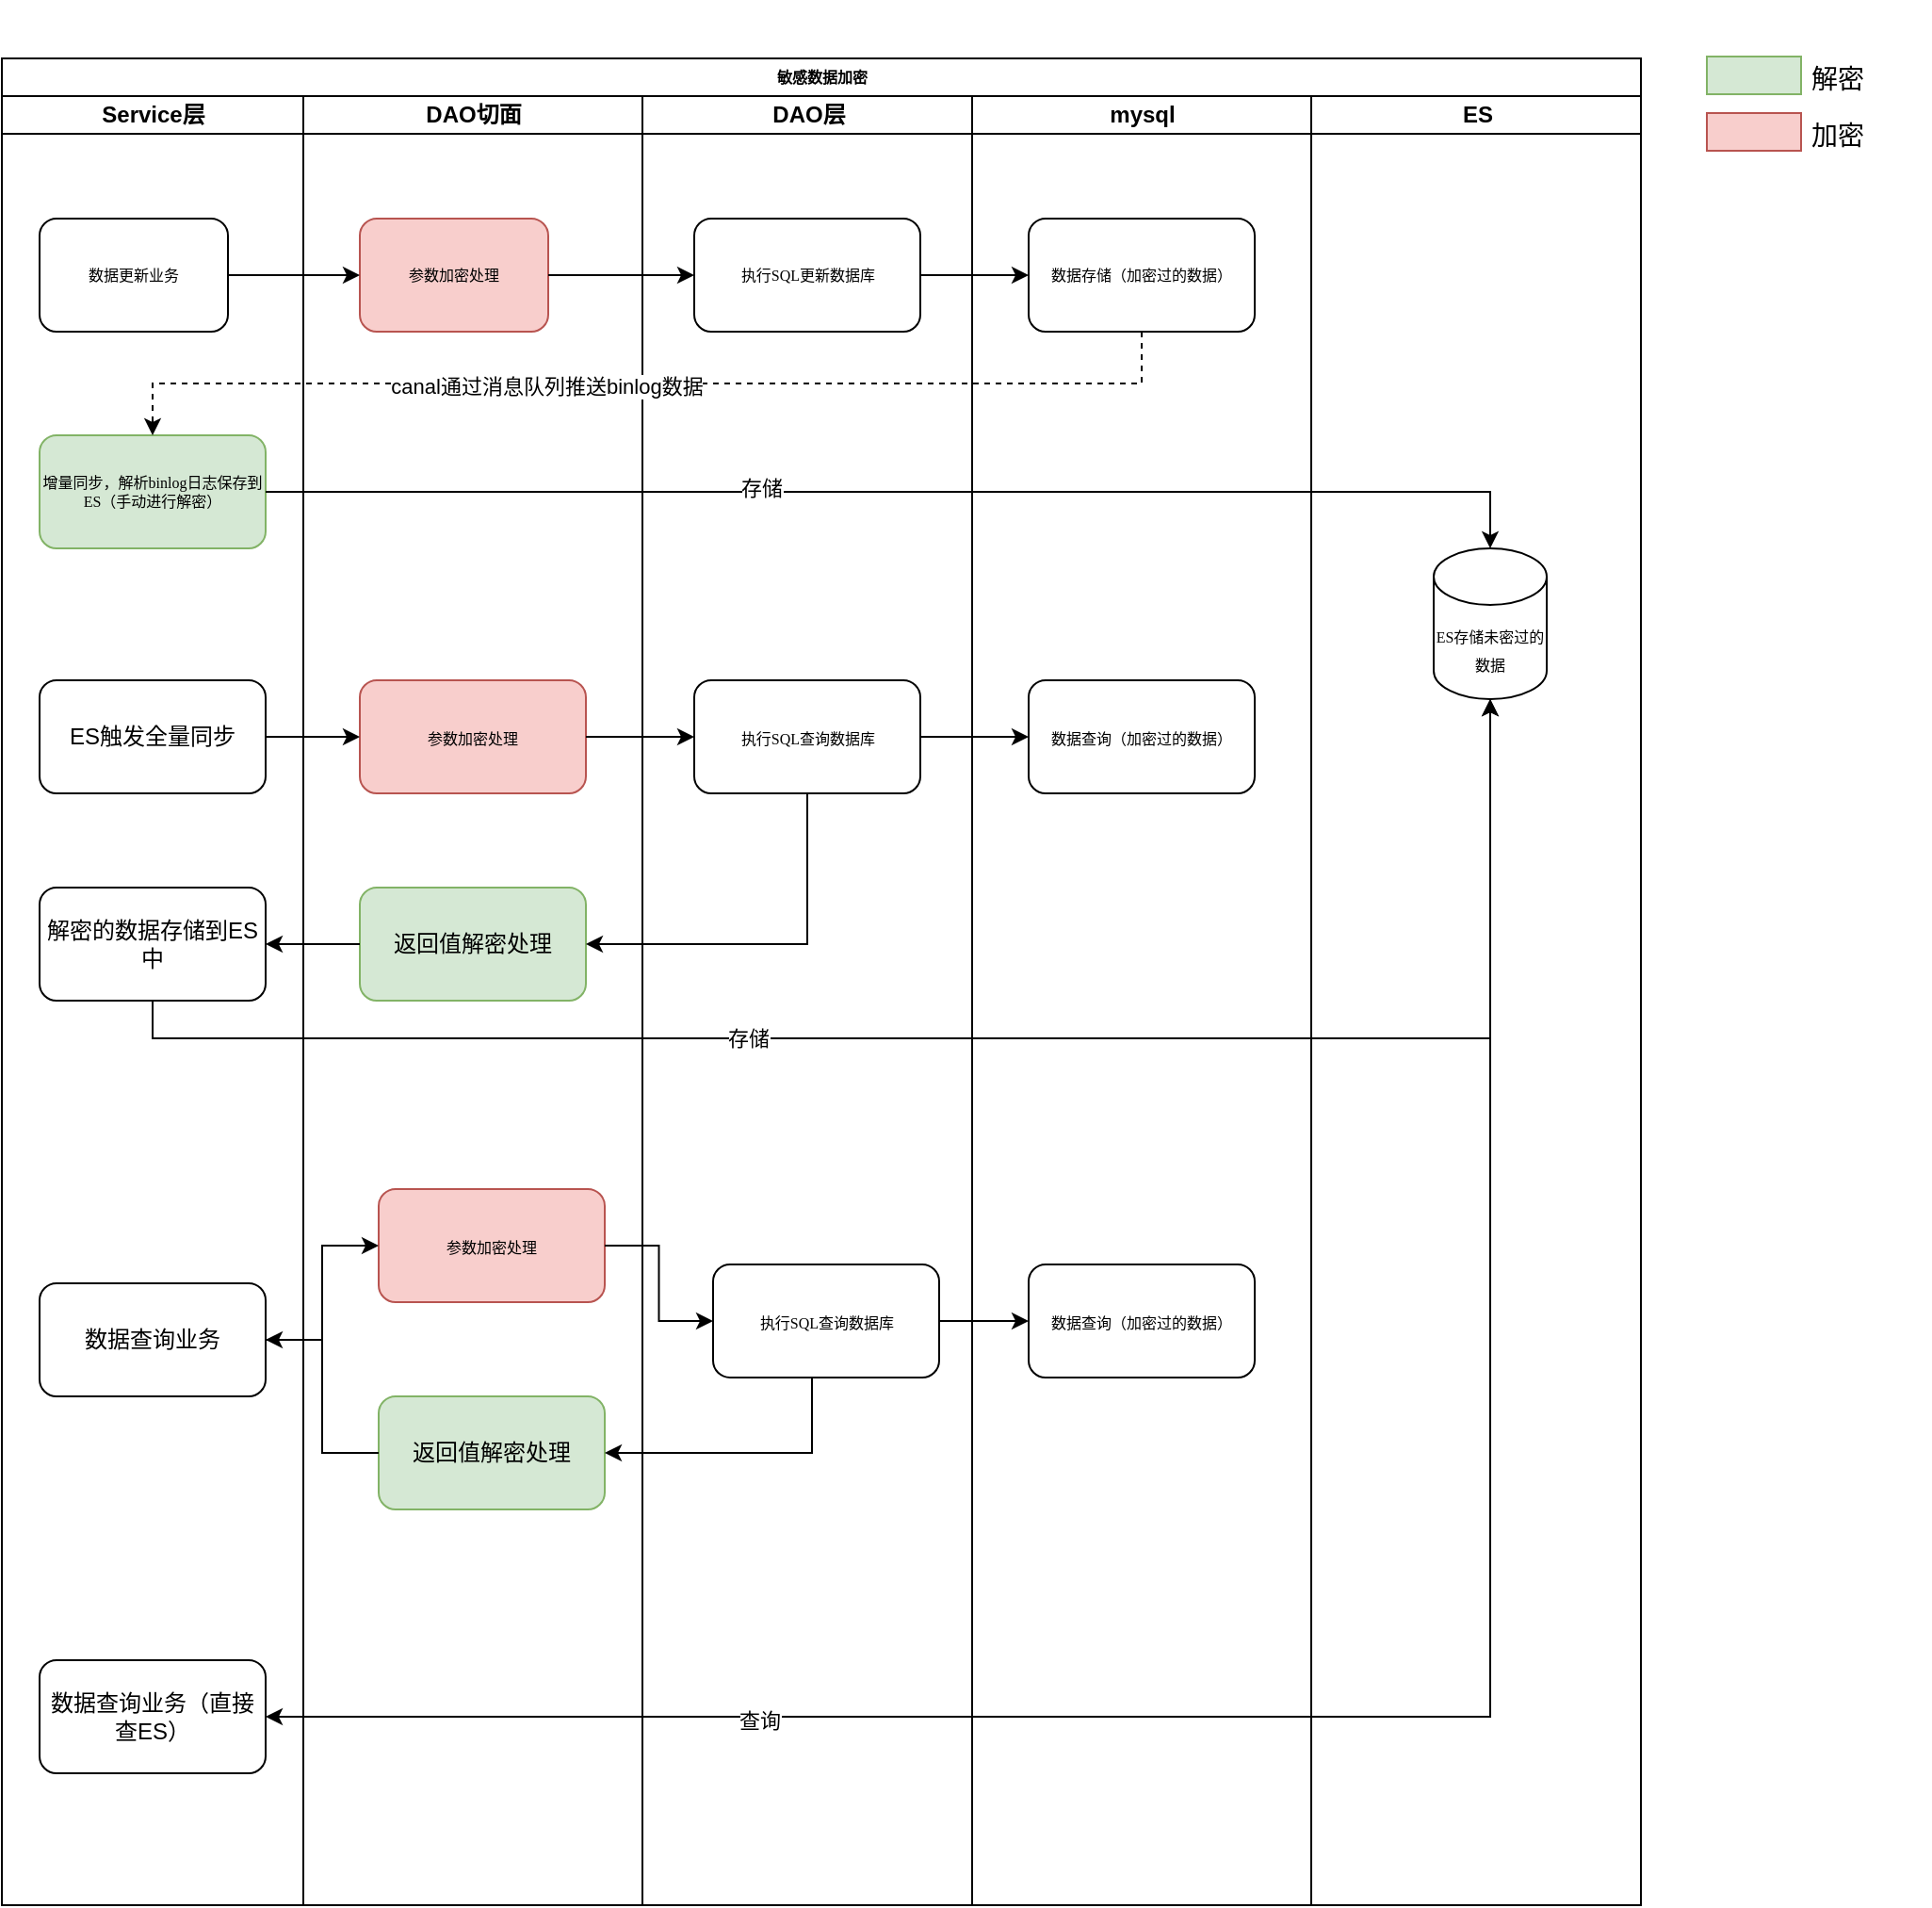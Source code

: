 <mxfile version="20.6.0" type="github">
  <diagram name="Page-1" id="74e2e168-ea6b-b213-b513-2b3c1d86103e">
    <mxGraphModel dx="1221" dy="644" grid="1" gridSize="10" guides="1" tooltips="1" connect="1" arrows="1" fold="1" page="1" pageScale="1" pageWidth="1100" pageHeight="850" background="none" math="0" shadow="0">
      <root>
        <mxCell id="0" />
        <mxCell id="1" parent="0" />
        <mxCell id="77e6c97f196da883-1" value="敏感数据加密" style="swimlane;html=1;childLayout=stackLayout;startSize=20;rounded=0;shadow=0;labelBackgroundColor=none;strokeWidth=1;fontFamily=Verdana;fontSize=8;align=center;" parent="1" vertex="1">
          <mxGeometry x="70" y="50" width="870" height="980" as="geometry" />
        </mxCell>
        <mxCell id="77e6c97f196da883-2" value="Service层" style="swimlane;html=1;startSize=20;" parent="77e6c97f196da883-1" vertex="1">
          <mxGeometry y="20" width="160" height="960" as="geometry" />
        </mxCell>
        <mxCell id="77e6c97f196da883-8" value="数据更新业务" style="rounded=1;whiteSpace=wrap;html=1;shadow=0;labelBackgroundColor=none;strokeWidth=1;fontFamily=Verdana;fontSize=8;align=center;" parent="77e6c97f196da883-2" vertex="1">
          <mxGeometry x="20" y="65" width="100" height="60" as="geometry" />
        </mxCell>
        <mxCell id="q5Ay1Tcb2wUj2FqeWjsy-25" value="数据查询业务" style="rounded=1;whiteSpace=wrap;html=1;" vertex="1" parent="77e6c97f196da883-2">
          <mxGeometry x="20" y="630" width="120" height="60" as="geometry" />
        </mxCell>
        <mxCell id="q5Ay1Tcb2wUj2FqeWjsy-42" value="ES触发全量同步" style="rounded=1;whiteSpace=wrap;html=1;" vertex="1" parent="77e6c97f196da883-2">
          <mxGeometry x="20" y="310" width="120" height="60" as="geometry" />
        </mxCell>
        <mxCell id="q5Ay1Tcb2wUj2FqeWjsy-49" value="解密的数据存储到ES中" style="whiteSpace=wrap;html=1;rounded=1;" vertex="1" parent="77e6c97f196da883-2">
          <mxGeometry x="20" y="420" width="120" height="60" as="geometry" />
        </mxCell>
        <mxCell id="q5Ay1Tcb2wUj2FqeWjsy-9" value="增量同步，解析binlog日志保存到ES（手动进行解密）" style="rounded=1;whiteSpace=wrap;html=1;fontSize=8;fontFamily=Verdana;shadow=0;labelBackgroundColor=none;strokeWidth=1;fillColor=#d5e8d4;strokeColor=#82b366;" vertex="1" parent="77e6c97f196da883-2">
          <mxGeometry x="20" y="180" width="120" height="60" as="geometry" />
        </mxCell>
        <mxCell id="q5Ay1Tcb2wUj2FqeWjsy-61" value="数据查询业务（直接查ES）" style="rounded=1;whiteSpace=wrap;html=1;" vertex="1" parent="77e6c97f196da883-2">
          <mxGeometry x="20" y="830" width="120" height="60" as="geometry" />
        </mxCell>
        <mxCell id="77e6c97f196da883-3" value="DAO切面" style="swimlane;html=1;startSize=20;" parent="77e6c97f196da883-1" vertex="1">
          <mxGeometry x="160" y="20" width="180" height="960" as="geometry" />
        </mxCell>
        <mxCell id="77e6c97f196da883-11" value="参数加密处理" style="rounded=1;whiteSpace=wrap;html=1;shadow=0;labelBackgroundColor=none;strokeWidth=1;fontFamily=Verdana;fontSize=8;align=center;fillColor=#f8cecc;strokeColor=#b85450;" parent="77e6c97f196da883-3" vertex="1">
          <mxGeometry x="30" y="65" width="100" height="60" as="geometry" />
        </mxCell>
        <mxCell id="q5Ay1Tcb2wUj2FqeWjsy-26" value="&lt;span style=&quot;font-family: Verdana; font-size: 8px;&quot;&gt;参数加密处理&lt;/span&gt;" style="whiteSpace=wrap;html=1;rounded=1;fillColor=#f8cecc;strokeColor=#b85450;" vertex="1" parent="77e6c97f196da883-3">
          <mxGeometry x="40" y="580" width="120" height="60" as="geometry" />
        </mxCell>
        <mxCell id="q5Ay1Tcb2wUj2FqeWjsy-30" value="返回值解密处理" style="whiteSpace=wrap;html=1;rounded=1;fillColor=#d5e8d4;strokeColor=#82b366;" vertex="1" parent="77e6c97f196da883-3">
          <mxGeometry x="40" y="690" width="120" height="60" as="geometry" />
        </mxCell>
        <mxCell id="q5Ay1Tcb2wUj2FqeWjsy-43" value="&lt;span style=&quot;font-family: Verdana; font-size: 8px;&quot;&gt;参数加密处理&lt;/span&gt;" style="whiteSpace=wrap;html=1;rounded=1;fillColor=#f8cecc;strokeColor=#b85450;" vertex="1" parent="77e6c97f196da883-3">
          <mxGeometry x="30" y="310" width="120" height="60" as="geometry" />
        </mxCell>
        <mxCell id="q5Ay1Tcb2wUj2FqeWjsy-47" value="返回值解密处理" style="whiteSpace=wrap;html=1;rounded=1;fillColor=#d5e8d4;strokeColor=#82b366;" vertex="1" parent="77e6c97f196da883-3">
          <mxGeometry x="30" y="420" width="120" height="60" as="geometry" />
        </mxCell>
        <mxCell id="q5Ay1Tcb2wUj2FqeWjsy-44" value="" style="edgeStyle=orthogonalEdgeStyle;rounded=0;orthogonalLoop=1;jettySize=auto;html=1;" edge="1" parent="77e6c97f196da883-1" source="q5Ay1Tcb2wUj2FqeWjsy-42" target="q5Ay1Tcb2wUj2FqeWjsy-43">
          <mxGeometry relative="1" as="geometry" />
        </mxCell>
        <mxCell id="q5Ay1Tcb2wUj2FqeWjsy-46" value="" style="edgeStyle=orthogonalEdgeStyle;rounded=0;orthogonalLoop=1;jettySize=auto;html=1;" edge="1" parent="77e6c97f196da883-1" source="q5Ay1Tcb2wUj2FqeWjsy-43" target="q5Ay1Tcb2wUj2FqeWjsy-45">
          <mxGeometry relative="1" as="geometry" />
        </mxCell>
        <mxCell id="q5Ay1Tcb2wUj2FqeWjsy-48" value="" style="edgeStyle=orthogonalEdgeStyle;rounded=0;orthogonalLoop=1;jettySize=auto;html=1;" edge="1" parent="77e6c97f196da883-1" source="q5Ay1Tcb2wUj2FqeWjsy-45" target="q5Ay1Tcb2wUj2FqeWjsy-47">
          <mxGeometry relative="1" as="geometry">
            <Array as="points">
              <mxPoint x="428" y="470" />
            </Array>
          </mxGeometry>
        </mxCell>
        <mxCell id="q5Ay1Tcb2wUj2FqeWjsy-50" value="" style="edgeStyle=orthogonalEdgeStyle;rounded=0;orthogonalLoop=1;jettySize=auto;html=1;" edge="1" parent="77e6c97f196da883-1" source="q5Ay1Tcb2wUj2FqeWjsy-47" target="q5Ay1Tcb2wUj2FqeWjsy-49">
          <mxGeometry relative="1" as="geometry" />
        </mxCell>
        <mxCell id="77e6c97f196da883-4" value="DAO层" style="swimlane;html=1;startSize=20;" parent="77e6c97f196da883-1" vertex="1">
          <mxGeometry x="340" y="20" width="175" height="960" as="geometry" />
        </mxCell>
        <mxCell id="q5Ay1Tcb2wUj2FqeWjsy-5" value="执行SQL更新数据库" style="rounded=1;whiteSpace=wrap;html=1;fontSize=8;fontFamily=Verdana;shadow=0;labelBackgroundColor=none;strokeWidth=1;" vertex="1" parent="77e6c97f196da883-4">
          <mxGeometry x="27.5" y="65" width="120" height="60" as="geometry" />
        </mxCell>
        <mxCell id="q5Ay1Tcb2wUj2FqeWjsy-28" value="&lt;span style=&quot;font-family: Verdana; font-size: 8px;&quot;&gt;执行SQL查询数据库&lt;/span&gt;" style="whiteSpace=wrap;html=1;rounded=1;" vertex="1" parent="77e6c97f196da883-4">
          <mxGeometry x="37.5" y="620" width="120" height="60" as="geometry" />
        </mxCell>
        <mxCell id="q5Ay1Tcb2wUj2FqeWjsy-45" value="&lt;span style=&quot;font-family: Verdana; font-size: 8px;&quot;&gt;执行SQL查询数据库&lt;/span&gt;" style="whiteSpace=wrap;html=1;rounded=1;" vertex="1" parent="77e6c97f196da883-4">
          <mxGeometry x="27.5" y="310" width="120" height="60" as="geometry" />
        </mxCell>
        <mxCell id="q5Ay1Tcb2wUj2FqeWjsy-27" value="" style="edgeStyle=orthogonalEdgeStyle;rounded=0;orthogonalLoop=1;jettySize=auto;html=1;" edge="1" parent="77e6c97f196da883-1" source="q5Ay1Tcb2wUj2FqeWjsy-25" target="q5Ay1Tcb2wUj2FqeWjsy-26">
          <mxGeometry relative="1" as="geometry" />
        </mxCell>
        <mxCell id="q5Ay1Tcb2wUj2FqeWjsy-29" value="" style="edgeStyle=orthogonalEdgeStyle;rounded=0;orthogonalLoop=1;jettySize=auto;html=1;" edge="1" parent="77e6c97f196da883-1" source="q5Ay1Tcb2wUj2FqeWjsy-26" target="q5Ay1Tcb2wUj2FqeWjsy-28">
          <mxGeometry relative="1" as="geometry" />
        </mxCell>
        <mxCell id="q5Ay1Tcb2wUj2FqeWjsy-35" style="edgeStyle=orthogonalEdgeStyle;rounded=0;orthogonalLoop=1;jettySize=auto;html=1;" edge="1" parent="77e6c97f196da883-1" source="q5Ay1Tcb2wUj2FqeWjsy-30" target="q5Ay1Tcb2wUj2FqeWjsy-25">
          <mxGeometry relative="1" as="geometry" />
        </mxCell>
        <mxCell id="q5Ay1Tcb2wUj2FqeWjsy-38" value="" style="edgeStyle=orthogonalEdgeStyle;rounded=0;orthogonalLoop=1;jettySize=auto;html=1;" edge="1" parent="77e6c97f196da883-1" source="q5Ay1Tcb2wUj2FqeWjsy-28" target="q5Ay1Tcb2wUj2FqeWjsy-37">
          <mxGeometry relative="1" as="geometry" />
        </mxCell>
        <mxCell id="q5Ay1Tcb2wUj2FqeWjsy-52" style="edgeStyle=orthogonalEdgeStyle;rounded=0;orthogonalLoop=1;jettySize=auto;html=1;entryX=1;entryY=0.5;entryDx=0;entryDy=0;" edge="1" parent="77e6c97f196da883-1" source="q5Ay1Tcb2wUj2FqeWjsy-28" target="q5Ay1Tcb2wUj2FqeWjsy-30">
          <mxGeometry relative="1" as="geometry">
            <Array as="points">
              <mxPoint x="430" y="740" />
            </Array>
          </mxGeometry>
        </mxCell>
        <mxCell id="77e6c97f196da883-5" value="mysql" style="swimlane;html=1;startSize=20;" parent="77e6c97f196da883-1" vertex="1">
          <mxGeometry x="515" y="20" width="180" height="960" as="geometry" />
        </mxCell>
        <mxCell id="q5Ay1Tcb2wUj2FqeWjsy-7" value="数据存储（加密过的数据）" style="whiteSpace=wrap;html=1;fontSize=8;fontFamily=Verdana;rounded=1;shadow=0;labelBackgroundColor=none;strokeWidth=1;" vertex="1" parent="77e6c97f196da883-5">
          <mxGeometry x="30" y="65" width="120" height="60" as="geometry" />
        </mxCell>
        <mxCell id="q5Ay1Tcb2wUj2FqeWjsy-37" value="&lt;span style=&quot;font-family: Verdana; font-size: 8px;&quot;&gt;数据查询（加密过的数据）&lt;/span&gt;" style="whiteSpace=wrap;html=1;rounded=1;" vertex="1" parent="77e6c97f196da883-5">
          <mxGeometry x="30" y="620" width="120" height="60" as="geometry" />
        </mxCell>
        <mxCell id="q5Ay1Tcb2wUj2FqeWjsy-56" value="&lt;span style=&quot;font-family: Verdana; font-size: 8px;&quot;&gt;数据查询（加密过的数据）&lt;/span&gt;" style="whiteSpace=wrap;html=1;rounded=1;" vertex="1" parent="77e6c97f196da883-5">
          <mxGeometry x="30" y="310" width="120" height="60" as="geometry" />
        </mxCell>
        <mxCell id="q5Ay1Tcb2wUj2FqeWjsy-3" style="edgeStyle=orthogonalEdgeStyle;rounded=0;orthogonalLoop=1;jettySize=auto;html=1;exitX=1;exitY=0.5;exitDx=0;exitDy=0;entryX=0;entryY=0.5;entryDx=0;entryDy=0;" edge="1" parent="77e6c97f196da883-1" source="77e6c97f196da883-8" target="77e6c97f196da883-11">
          <mxGeometry relative="1" as="geometry" />
        </mxCell>
        <mxCell id="q5Ay1Tcb2wUj2FqeWjsy-6" value="" style="edgeStyle=orthogonalEdgeStyle;rounded=0;orthogonalLoop=1;jettySize=auto;html=1;" edge="1" parent="77e6c97f196da883-1" source="77e6c97f196da883-11" target="q5Ay1Tcb2wUj2FqeWjsy-5">
          <mxGeometry relative="1" as="geometry" />
        </mxCell>
        <mxCell id="q5Ay1Tcb2wUj2FqeWjsy-8" value="" style="edgeStyle=orthogonalEdgeStyle;rounded=0;orthogonalLoop=1;jettySize=auto;html=1;" edge="1" parent="77e6c97f196da883-1" source="q5Ay1Tcb2wUj2FqeWjsy-5" target="q5Ay1Tcb2wUj2FqeWjsy-7">
          <mxGeometry relative="1" as="geometry" />
        </mxCell>
        <mxCell id="q5Ay1Tcb2wUj2FqeWjsy-12" value="" style="edgeStyle=orthogonalEdgeStyle;rounded=0;orthogonalLoop=1;jettySize=auto;html=1;entryX=0.5;entryY=0;entryDx=0;entryDy=0;entryPerimeter=0;" edge="1" parent="77e6c97f196da883-1" source="q5Ay1Tcb2wUj2FqeWjsy-9" target="q5Ay1Tcb2wUj2FqeWjsy-68">
          <mxGeometry relative="1" as="geometry">
            <mxPoint x="795" y="270" as="targetPoint" />
          </mxGeometry>
        </mxCell>
        <mxCell id="q5Ay1Tcb2wUj2FqeWjsy-65" value="存储" style="edgeLabel;html=1;align=center;verticalAlign=middle;resizable=0;points=[];" vertex="1" connectable="0" parent="q5Ay1Tcb2wUj2FqeWjsy-12">
          <mxGeometry x="-0.227" y="2" relative="1" as="geometry">
            <mxPoint as="offset" />
          </mxGeometry>
        </mxCell>
        <mxCell id="77e6c97f196da883-7" value="ES" style="swimlane;html=1;startSize=20;" parent="77e6c97f196da883-1" vertex="1">
          <mxGeometry x="695" y="20" width="175" height="960" as="geometry" />
        </mxCell>
        <mxCell id="q5Ay1Tcb2wUj2FqeWjsy-68" value="&lt;span style=&quot;font-family: Verdana; font-size: 8px;&quot;&gt;ES存储未密过的数据&lt;/span&gt;" style="shape=cylinder3;whiteSpace=wrap;html=1;boundedLbl=1;backgroundOutline=1;size=15;" vertex="1" parent="77e6c97f196da883-7">
          <mxGeometry x="65" y="240" width="60" height="80" as="geometry" />
        </mxCell>
        <mxCell id="q5Ay1Tcb2wUj2FqeWjsy-53" style="edgeStyle=orthogonalEdgeStyle;rounded=0;orthogonalLoop=1;jettySize=auto;html=1;exitX=0.5;exitY=1;exitDx=0;exitDy=0;dashed=1;" edge="1" parent="77e6c97f196da883-1" source="q5Ay1Tcb2wUj2FqeWjsy-7" target="q5Ay1Tcb2wUj2FqeWjsy-9">
          <mxGeometry relative="1" as="geometry" />
        </mxCell>
        <mxCell id="q5Ay1Tcb2wUj2FqeWjsy-54" value="canal通过消息队列推送binlog数据" style="edgeLabel;html=1;align=center;verticalAlign=middle;resizable=0;points=[];" vertex="1" connectable="0" parent="q5Ay1Tcb2wUj2FqeWjsy-53">
          <mxGeometry x="0.185" y="1" relative="1" as="geometry">
            <mxPoint as="offset" />
          </mxGeometry>
        </mxCell>
        <mxCell id="q5Ay1Tcb2wUj2FqeWjsy-55" style="edgeStyle=orthogonalEdgeStyle;rounded=0;orthogonalLoop=1;jettySize=auto;html=1;exitX=0.5;exitY=1;exitDx=0;exitDy=0;" edge="1" parent="77e6c97f196da883-1" source="q5Ay1Tcb2wUj2FqeWjsy-49" target="q5Ay1Tcb2wUj2FqeWjsy-68">
          <mxGeometry relative="1" as="geometry">
            <mxPoint x="795" y="330" as="targetPoint" />
          </mxGeometry>
        </mxCell>
        <mxCell id="q5Ay1Tcb2wUj2FqeWjsy-66" value="存储" style="edgeLabel;html=1;align=center;verticalAlign=middle;resizable=0;points=[];" vertex="1" connectable="0" parent="q5Ay1Tcb2wUj2FqeWjsy-55">
          <mxGeometry x="-0.263" relative="1" as="geometry">
            <mxPoint as="offset" />
          </mxGeometry>
        </mxCell>
        <mxCell id="q5Ay1Tcb2wUj2FqeWjsy-57" value="" style="edgeStyle=orthogonalEdgeStyle;rounded=0;orthogonalLoop=1;jettySize=auto;html=1;" edge="1" parent="77e6c97f196da883-1" source="q5Ay1Tcb2wUj2FqeWjsy-45" target="q5Ay1Tcb2wUj2FqeWjsy-56">
          <mxGeometry relative="1" as="geometry" />
        </mxCell>
        <mxCell id="q5Ay1Tcb2wUj2FqeWjsy-63" value="" style="endArrow=classic;startArrow=classic;html=1;rounded=0;entryX=0.5;entryY=1;entryDx=0;entryDy=0;edgeStyle=orthogonalEdgeStyle;entryPerimeter=0;" edge="1" parent="77e6c97f196da883-1" source="q5Ay1Tcb2wUj2FqeWjsy-61" target="q5Ay1Tcb2wUj2FqeWjsy-68">
          <mxGeometry width="50" height="50" relative="1" as="geometry">
            <mxPoint x="140" y="880" as="sourcePoint" />
            <mxPoint x="795" y="330" as="targetPoint" />
          </mxGeometry>
        </mxCell>
        <mxCell id="q5Ay1Tcb2wUj2FqeWjsy-67" value="查询" style="edgeLabel;html=1;align=center;verticalAlign=middle;resizable=0;points=[];" vertex="1" connectable="0" parent="q5Ay1Tcb2wUj2FqeWjsy-63">
          <mxGeometry x="-0.56" y="-2" relative="1" as="geometry">
            <mxPoint as="offset" />
          </mxGeometry>
        </mxCell>
        <mxCell id="q5Ay1Tcb2wUj2FqeWjsy-70" value="" style="rounded=0;whiteSpace=wrap;html=1;fillColor=#d5e8d4;strokeColor=#82b366;" vertex="1" parent="1">
          <mxGeometry x="975" y="49" width="50" height="20" as="geometry" />
        </mxCell>
        <mxCell id="q5Ay1Tcb2wUj2FqeWjsy-71" value="" style="rounded=0;whiteSpace=wrap;html=1;fillColor=#f8cecc;strokeColor=#b85450;" vertex="1" parent="1">
          <mxGeometry x="975" y="79" width="50" height="20" as="geometry" />
        </mxCell>
        <mxCell id="q5Ay1Tcb2wUj2FqeWjsy-72" value="&lt;p style=&quot;line-height: 120%;&quot;&gt;&lt;font style=&quot;font-size: 14px; font-weight: normal;&quot;&gt;解密&lt;/font&gt;&lt;/p&gt;" style="text;strokeColor=none;fillColor=none;html=1;fontSize=24;fontStyle=1;verticalAlign=middle;align=center;" vertex="1" parent="1">
          <mxGeometry x="1014" y="49" width="60" height="20" as="geometry" />
        </mxCell>
        <mxCell id="q5Ay1Tcb2wUj2FqeWjsy-73" value="&lt;p style=&quot;line-height: 120%;&quot;&gt;&lt;span style=&quot;font-size: 14px; font-weight: 400;&quot;&gt;加密&lt;/span&gt;&lt;/p&gt;" style="text;strokeColor=none;fillColor=none;html=1;fontSize=24;fontStyle=1;verticalAlign=middle;align=center;" vertex="1" parent="1">
          <mxGeometry x="1014" y="79" width="60" height="20" as="geometry" />
        </mxCell>
        <mxCell id="q5Ay1Tcb2wUj2FqeWjsy-75" style="edgeStyle=orthogonalEdgeStyle;rounded=0;orthogonalLoop=1;jettySize=auto;html=1;exitX=0.5;exitY=1;exitDx=0;exitDy=0;fontSize=14;fontColor=#000000;" edge="1" parent="1">
          <mxGeometry relative="1" as="geometry">
            <mxPoint x="1085" y="80" as="sourcePoint" />
            <mxPoint x="1085" y="80" as="targetPoint" />
          </mxGeometry>
        </mxCell>
      </root>
    </mxGraphModel>
  </diagram>
</mxfile>
